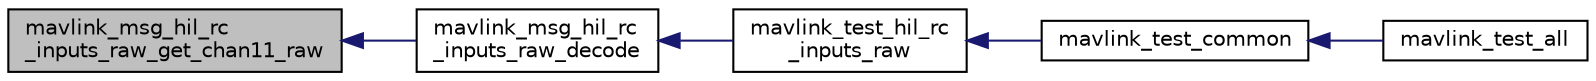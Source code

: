 digraph "mavlink_msg_hil_rc_inputs_raw_get_chan11_raw"
{
 // INTERACTIVE_SVG=YES
  edge [fontname="Helvetica",fontsize="10",labelfontname="Helvetica",labelfontsize="10"];
  node [fontname="Helvetica",fontsize="10",shape=record];
  rankdir="LR";
  Node1 [label="mavlink_msg_hil_rc\l_inputs_raw_get_chan11_raw",height=0.2,width=0.4,color="black", fillcolor="grey75", style="filled", fontcolor="black"];
  Node1 -> Node2 [dir="back",color="midnightblue",fontsize="10",style="solid",fontname="Helvetica"];
  Node2 [label="mavlink_msg_hil_rc\l_inputs_raw_decode",height=0.2,width=0.4,color="black", fillcolor="white", style="filled",URL="$mavlink__msg__hil__rc__inputs__raw_8h.html#aaac5bc4ab1b4f27f928f8937fd388f87",tooltip="Decode a hil_rc_inputs_raw message into a struct. "];
  Node2 -> Node3 [dir="back",color="midnightblue",fontsize="10",style="solid",fontname="Helvetica"];
  Node3 [label="mavlink_test_hil_rc\l_inputs_raw",height=0.2,width=0.4,color="black", fillcolor="white", style="filled",URL="$common_2testsuite_8h.html#abb5379d55a7afd4893800e4398b3a77a"];
  Node3 -> Node4 [dir="back",color="midnightblue",fontsize="10",style="solid",fontname="Helvetica"];
  Node4 [label="mavlink_test_common",height=0.2,width=0.4,color="black", fillcolor="white", style="filled",URL="$common_2testsuite_8h.html#af349432601ac003d2c80a69c100c70a4"];
  Node4 -> Node5 [dir="back",color="midnightblue",fontsize="10",style="solid",fontname="Helvetica"];
  Node5 [label="mavlink_test_all",height=0.2,width=0.4,color="black", fillcolor="white", style="filled",URL="$common_2testsuite_8h.html#a4cc77b6c343679298da5d3c2b4e48759"];
}
